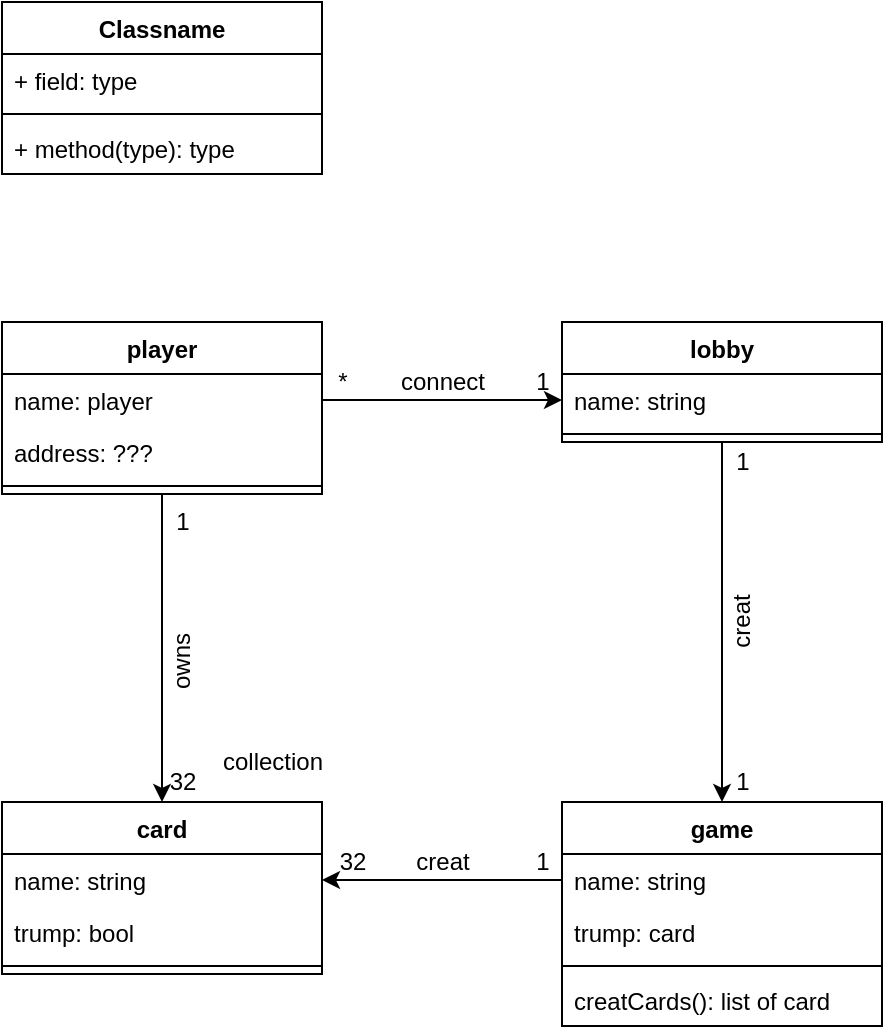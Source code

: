 <mxfile version="13.7.7" type="github">
  <diagram id="C5RBs43oDa-KdzZeNtuy" name="Page-1">
    <mxGraphModel dx="1038" dy="547" grid="1" gridSize="10" guides="1" tooltips="1" connect="1" arrows="1" fold="1" page="1" pageScale="1" pageWidth="827" pageHeight="1169" math="0" shadow="0">
      <root>
        <mxCell id="WIyWlLk6GJQsqaUBKTNV-0" />
        <mxCell id="WIyWlLk6GJQsqaUBKTNV-1" parent="WIyWlLk6GJQsqaUBKTNV-0" />
        <mxCell id="CCMJRP7DYpT8WTllG62D-60" style="edgeStyle=orthogonalEdgeStyle;rounded=0;orthogonalLoop=1;jettySize=auto;html=1;exitX=0.5;exitY=1;exitDx=0;exitDy=0;entryX=0.5;entryY=0;entryDx=0;entryDy=0;" edge="1" parent="WIyWlLk6GJQsqaUBKTNV-1" source="CCMJRP7DYpT8WTllG62D-13" target="CCMJRP7DYpT8WTllG62D-50">
          <mxGeometry relative="1" as="geometry" />
        </mxCell>
        <mxCell id="CCMJRP7DYpT8WTllG62D-13" value="player" style="swimlane;fontStyle=1;align=center;verticalAlign=top;childLayout=stackLayout;horizontal=1;startSize=26;horizontalStack=0;resizeParent=1;resizeParentMax=0;resizeLast=0;collapsible=1;marginBottom=0;" vertex="1" parent="WIyWlLk6GJQsqaUBKTNV-1">
          <mxGeometry x="80" y="200" width="160" height="86" as="geometry">
            <mxRectangle x="80" y="200" width="70" height="26" as="alternateBounds" />
          </mxGeometry>
        </mxCell>
        <mxCell id="CCMJRP7DYpT8WTllG62D-14" value="name: player" style="text;strokeColor=none;fillColor=none;align=left;verticalAlign=top;spacingLeft=4;spacingRight=4;overflow=hidden;rotatable=0;points=[[0,0.5],[1,0.5]];portConstraint=eastwest;" vertex="1" parent="CCMJRP7DYpT8WTllG62D-13">
          <mxGeometry y="26" width="160" height="26" as="geometry" />
        </mxCell>
        <mxCell id="CCMJRP7DYpT8WTllG62D-59" value="address: ???" style="text;strokeColor=none;fillColor=none;align=left;verticalAlign=top;spacingLeft=4;spacingRight=4;overflow=hidden;rotatable=0;points=[[0,0.5],[1,0.5]];portConstraint=eastwest;" vertex="1" parent="CCMJRP7DYpT8WTllG62D-13">
          <mxGeometry y="52" width="160" height="26" as="geometry" />
        </mxCell>
        <mxCell id="CCMJRP7DYpT8WTllG62D-15" value="" style="line;strokeWidth=1;fillColor=none;align=left;verticalAlign=middle;spacingTop=-1;spacingLeft=3;spacingRight=3;rotatable=0;labelPosition=right;points=[];portConstraint=eastwest;" vertex="1" parent="CCMJRP7DYpT8WTllG62D-13">
          <mxGeometry y="78" width="160" height="8" as="geometry" />
        </mxCell>
        <mxCell id="CCMJRP7DYpT8WTllG62D-17" value="Classname" style="swimlane;fontStyle=1;align=center;verticalAlign=top;childLayout=stackLayout;horizontal=1;startSize=26;horizontalStack=0;resizeParent=1;resizeParentMax=0;resizeLast=0;collapsible=1;marginBottom=0;" vertex="1" parent="WIyWlLk6GJQsqaUBKTNV-1">
          <mxGeometry x="80" y="40" width="160" height="86" as="geometry" />
        </mxCell>
        <mxCell id="CCMJRP7DYpT8WTllG62D-18" value="+ field: type" style="text;strokeColor=none;fillColor=none;align=left;verticalAlign=top;spacingLeft=4;spacingRight=4;overflow=hidden;rotatable=0;points=[[0,0.5],[1,0.5]];portConstraint=eastwest;" vertex="1" parent="CCMJRP7DYpT8WTllG62D-17">
          <mxGeometry y="26" width="160" height="26" as="geometry" />
        </mxCell>
        <mxCell id="CCMJRP7DYpT8WTllG62D-19" value="" style="line;strokeWidth=1;fillColor=none;align=left;verticalAlign=middle;spacingTop=-1;spacingLeft=3;spacingRight=3;rotatable=0;labelPosition=right;points=[];portConstraint=eastwest;" vertex="1" parent="CCMJRP7DYpT8WTllG62D-17">
          <mxGeometry y="52" width="160" height="8" as="geometry" />
        </mxCell>
        <mxCell id="CCMJRP7DYpT8WTllG62D-20" value="+ method(type): type" style="text;strokeColor=none;fillColor=none;align=left;verticalAlign=top;spacingLeft=4;spacingRight=4;overflow=hidden;rotatable=0;points=[[0,0.5],[1,0.5]];portConstraint=eastwest;" vertex="1" parent="CCMJRP7DYpT8WTllG62D-17">
          <mxGeometry y="60" width="160" height="26" as="geometry" />
        </mxCell>
        <mxCell id="CCMJRP7DYpT8WTllG62D-33" style="edgeStyle=orthogonalEdgeStyle;rounded=0;orthogonalLoop=1;jettySize=auto;html=1;exitX=1;exitY=0.5;exitDx=0;exitDy=0;entryX=0;entryY=0.5;entryDx=0;entryDy=0;" edge="1" parent="WIyWlLk6GJQsqaUBKTNV-1" source="CCMJRP7DYpT8WTllG62D-14" target="CCMJRP7DYpT8WTllG62D-29">
          <mxGeometry relative="1" as="geometry" />
        </mxCell>
        <mxCell id="CCMJRP7DYpT8WTllG62D-34" value="*" style="text;html=1;resizable=0;autosize=1;align=center;verticalAlign=middle;points=[];fillColor=none;strokeColor=none;rounded=0;glass=0;" vertex="1" parent="WIyWlLk6GJQsqaUBKTNV-1">
          <mxGeometry x="240" y="220" width="20" height="20" as="geometry" />
        </mxCell>
        <mxCell id="CCMJRP7DYpT8WTllG62D-35" value="1" style="text;html=1;resizable=0;autosize=1;align=center;verticalAlign=middle;points=[];fillColor=none;strokeColor=none;rounded=0;glass=0;" vertex="1" parent="WIyWlLk6GJQsqaUBKTNV-1">
          <mxGeometry x="340" y="220" width="20" height="20" as="geometry" />
        </mxCell>
        <mxCell id="CCMJRP7DYpT8WTllG62D-44" style="edgeStyle=orthogonalEdgeStyle;rounded=0;orthogonalLoop=1;jettySize=auto;html=1;exitX=0.5;exitY=1;exitDx=0;exitDy=0;entryX=0.5;entryY=0;entryDx=0;entryDy=0;" edge="1" parent="WIyWlLk6GJQsqaUBKTNV-1" source="CCMJRP7DYpT8WTllG62D-22" target="CCMJRP7DYpT8WTllG62D-40">
          <mxGeometry relative="1" as="geometry" />
        </mxCell>
        <mxCell id="CCMJRP7DYpT8WTllG62D-39" value="connect" style="text;html=1;resizable=0;autosize=1;align=center;verticalAlign=middle;points=[];fillColor=none;strokeColor=none;rounded=0;glass=0;" vertex="1" parent="WIyWlLk6GJQsqaUBKTNV-1">
          <mxGeometry x="270" y="220" width="60" height="20" as="geometry" />
        </mxCell>
        <mxCell id="CCMJRP7DYpT8WTllG62D-45" value="creat" style="text;html=1;resizable=0;autosize=1;align=center;verticalAlign=middle;points=[];fillColor=none;strokeColor=none;rounded=0;glass=0;rotation=270;" vertex="1" parent="WIyWlLk6GJQsqaUBKTNV-1">
          <mxGeometry x="430" y="340" width="40" height="20" as="geometry" />
        </mxCell>
        <mxCell id="CCMJRP7DYpT8WTllG62D-46" value="1" style="text;html=1;resizable=0;autosize=1;align=center;verticalAlign=middle;points=[];fillColor=none;strokeColor=none;rounded=0;glass=0;" vertex="1" parent="WIyWlLk6GJQsqaUBKTNV-1">
          <mxGeometry x="440" y="420" width="20" height="20" as="geometry" />
        </mxCell>
        <mxCell id="CCMJRP7DYpT8WTllG62D-47" value="1" style="text;html=1;resizable=0;autosize=1;align=center;verticalAlign=middle;points=[];fillColor=none;strokeColor=none;rounded=0;glass=0;" vertex="1" parent="WIyWlLk6GJQsqaUBKTNV-1">
          <mxGeometry x="440" y="260" width="20" height="20" as="geometry" />
        </mxCell>
        <mxCell id="CCMJRP7DYpT8WTllG62D-22" value="lobby" style="swimlane;fontStyle=1;align=center;verticalAlign=top;childLayout=stackLayout;horizontal=1;startSize=26;horizontalStack=0;resizeParent=1;resizeParentMax=0;resizeLast=0;collapsible=1;marginBottom=0;glass=0;" vertex="1" parent="WIyWlLk6GJQsqaUBKTNV-1">
          <mxGeometry x="360" y="200" width="160" height="60" as="geometry">
            <mxRectangle x="360" y="200" width="60" height="26" as="alternateBounds" />
          </mxGeometry>
        </mxCell>
        <mxCell id="CCMJRP7DYpT8WTllG62D-29" value="name: string" style="text;strokeColor=none;align=left;verticalAlign=top;spacingLeft=4;spacingRight=4;overflow=hidden;rotatable=0;points=[[0,0.5],[1,0.5]];portConstraint=eastwest;" vertex="1" parent="CCMJRP7DYpT8WTllG62D-22">
          <mxGeometry y="26" width="160" height="26" as="geometry" />
        </mxCell>
        <mxCell id="CCMJRP7DYpT8WTllG62D-24" value="" style="line;strokeWidth=1;fillColor=none;align=left;verticalAlign=middle;spacingTop=-1;spacingLeft=3;spacingRight=3;rotatable=0;labelPosition=right;points=[];portConstraint=eastwest;" vertex="1" parent="CCMJRP7DYpT8WTllG62D-22">
          <mxGeometry y="52" width="160" height="8" as="geometry" />
        </mxCell>
        <mxCell id="CCMJRP7DYpT8WTllG62D-50" value="card" style="swimlane;fontStyle=1;align=center;verticalAlign=top;childLayout=stackLayout;horizontal=1;startSize=26;horizontalStack=0;resizeParent=1;resizeParentMax=0;resizeLast=0;collapsible=1;marginBottom=0;glass=0;fillColor=none;" vertex="1" parent="WIyWlLk6GJQsqaUBKTNV-1">
          <mxGeometry x="80" y="440" width="160" height="86" as="geometry" />
        </mxCell>
        <mxCell id="CCMJRP7DYpT8WTllG62D-51" value="name: string" style="text;strokeColor=none;fillColor=none;align=left;verticalAlign=top;spacingLeft=4;spacingRight=4;overflow=hidden;rotatable=0;points=[[0,0.5],[1,0.5]];portConstraint=eastwest;" vertex="1" parent="CCMJRP7DYpT8WTllG62D-50">
          <mxGeometry y="26" width="160" height="26" as="geometry" />
        </mxCell>
        <mxCell id="CCMJRP7DYpT8WTllG62D-54" value="trump: bool" style="text;strokeColor=none;fillColor=none;align=left;verticalAlign=top;spacingLeft=4;spacingRight=4;overflow=hidden;rotatable=0;points=[[0,0.5],[1,0.5]];portConstraint=eastwest;" vertex="1" parent="CCMJRP7DYpT8WTllG62D-50">
          <mxGeometry y="52" width="160" height="26" as="geometry" />
        </mxCell>
        <mxCell id="CCMJRP7DYpT8WTllG62D-52" value="" style="line;strokeWidth=1;fillColor=none;align=left;verticalAlign=middle;spacingTop=-1;spacingLeft=3;spacingRight=3;rotatable=0;labelPosition=right;points=[];portConstraint=eastwest;" vertex="1" parent="CCMJRP7DYpT8WTllG62D-50">
          <mxGeometry y="78" width="160" height="8" as="geometry" />
        </mxCell>
        <mxCell id="CCMJRP7DYpT8WTllG62D-61" value="1" style="text;html=1;resizable=0;autosize=1;align=center;verticalAlign=middle;points=[];fillColor=none;strokeColor=none;rounded=0;glass=0;" vertex="1" parent="WIyWlLk6GJQsqaUBKTNV-1">
          <mxGeometry x="160" y="290" width="20" height="20" as="geometry" />
        </mxCell>
        <mxCell id="CCMJRP7DYpT8WTllG62D-62" value="32" style="text;html=1;resizable=0;autosize=1;align=center;verticalAlign=middle;points=[];fillColor=none;strokeColor=none;rounded=0;glass=0;" vertex="1" parent="WIyWlLk6GJQsqaUBKTNV-1">
          <mxGeometry x="155" y="420" width="30" height="20" as="geometry" />
        </mxCell>
        <mxCell id="CCMJRP7DYpT8WTllG62D-63" value="owns" style="text;html=1;resizable=0;autosize=1;align=center;verticalAlign=middle;points=[];fillColor=none;strokeColor=none;rounded=0;glass=0;rotation=270;" vertex="1" parent="WIyWlLk6GJQsqaUBKTNV-1">
          <mxGeometry x="150" y="360" width="40" height="20" as="geometry" />
        </mxCell>
        <mxCell id="CCMJRP7DYpT8WTllG62D-40" value="game" style="swimlane;fontStyle=1;align=center;verticalAlign=top;childLayout=stackLayout;horizontal=1;startSize=26;horizontalStack=0;resizeParent=1;resizeParentMax=0;resizeLast=0;collapsible=1;marginBottom=0;glass=0;fillColor=none;" vertex="1" parent="WIyWlLk6GJQsqaUBKTNV-1">
          <mxGeometry x="360" y="440" width="160" height="112" as="geometry" />
        </mxCell>
        <mxCell id="CCMJRP7DYpT8WTllG62D-41" value="name: string" style="text;strokeColor=none;fillColor=none;align=left;verticalAlign=top;spacingLeft=4;spacingRight=4;overflow=hidden;rotatable=0;points=[[0,0.5],[1,0.5]];portConstraint=eastwest;" vertex="1" parent="CCMJRP7DYpT8WTllG62D-40">
          <mxGeometry y="26" width="160" height="26" as="geometry" />
        </mxCell>
        <mxCell id="CCMJRP7DYpT8WTllG62D-55" value="trump: card" style="text;strokeColor=none;fillColor=none;align=left;verticalAlign=top;spacingLeft=4;spacingRight=4;overflow=hidden;rotatable=0;points=[[0,0.5],[1,0.5]];portConstraint=eastwest;" vertex="1" parent="CCMJRP7DYpT8WTllG62D-40">
          <mxGeometry y="52" width="160" height="26" as="geometry" />
        </mxCell>
        <mxCell id="CCMJRP7DYpT8WTllG62D-42" value="" style="line;strokeWidth=1;fillColor=none;align=center;verticalAlign=middle;spacingTop=-1;spacingLeft=3;spacingRight=3;rotatable=0;labelPosition=center;points=[];portConstraint=eastwest;verticalLabelPosition=middle;" vertex="1" parent="CCMJRP7DYpT8WTllG62D-40">
          <mxGeometry y="78" width="160" height="8" as="geometry" />
        </mxCell>
        <mxCell id="CCMJRP7DYpT8WTllG62D-75" value="creatCards(): list of card" style="text;strokeColor=none;fillColor=none;align=left;verticalAlign=top;spacingLeft=4;spacingRight=4;overflow=hidden;rotatable=0;points=[[0,0.5],[1,0.5]];portConstraint=eastwest;" vertex="1" parent="CCMJRP7DYpT8WTllG62D-40">
          <mxGeometry y="86" width="160" height="26" as="geometry" />
        </mxCell>
        <mxCell id="CCMJRP7DYpT8WTllG62D-64" value="&lt;div&gt;collection&lt;br&gt;&lt;/div&gt;" style="text;html=1;resizable=0;autosize=1;align=center;verticalAlign=middle;points=[];fillColor=none;strokeColor=none;rounded=0;glass=0;rotation=0;" vertex="1" parent="WIyWlLk6GJQsqaUBKTNV-1">
          <mxGeometry x="185" y="410" width="60" height="20" as="geometry" />
        </mxCell>
        <mxCell id="CCMJRP7DYpT8WTllG62D-71" style="edgeStyle=orthogonalEdgeStyle;rounded=0;orthogonalLoop=1;jettySize=auto;html=1;exitX=0;exitY=0.5;exitDx=0;exitDy=0;entryX=1;entryY=0.5;entryDx=0;entryDy=0;" edge="1" parent="WIyWlLk6GJQsqaUBKTNV-1" source="CCMJRP7DYpT8WTllG62D-41" target="CCMJRP7DYpT8WTllG62D-51">
          <mxGeometry relative="1" as="geometry" />
        </mxCell>
        <mxCell id="CCMJRP7DYpT8WTllG62D-72" value="creat" style="text;html=1;resizable=0;autosize=1;align=center;verticalAlign=middle;points=[];fillColor=none;strokeColor=none;rounded=0;glass=0;" vertex="1" parent="WIyWlLk6GJQsqaUBKTNV-1">
          <mxGeometry x="280" y="460" width="40" height="20" as="geometry" />
        </mxCell>
        <mxCell id="CCMJRP7DYpT8WTllG62D-73" value="1" style="text;html=1;resizable=0;autosize=1;align=center;verticalAlign=middle;points=[];fillColor=none;strokeColor=none;rounded=0;glass=0;" vertex="1" parent="WIyWlLk6GJQsqaUBKTNV-1">
          <mxGeometry x="340" y="460" width="20" height="20" as="geometry" />
        </mxCell>
        <mxCell id="CCMJRP7DYpT8WTllG62D-74" value="32" style="text;html=1;resizable=0;autosize=1;align=center;verticalAlign=middle;points=[];fillColor=none;strokeColor=none;rounded=0;glass=0;" vertex="1" parent="WIyWlLk6GJQsqaUBKTNV-1">
          <mxGeometry x="240" y="460" width="30" height="20" as="geometry" />
        </mxCell>
      </root>
    </mxGraphModel>
  </diagram>
</mxfile>
